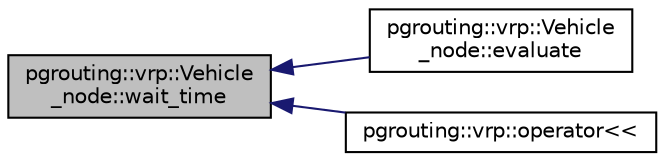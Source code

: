 digraph "pgrouting::vrp::Vehicle_node::wait_time"
{
  edge [fontname="Helvetica",fontsize="10",labelfontname="Helvetica",labelfontsize="10"];
  node [fontname="Helvetica",fontsize="10",shape=record];
  rankdir="LR";
  Node821 [label="pgrouting::vrp::Vehicle\l_node::wait_time",height=0.2,width=0.4,color="black", fillcolor="grey75", style="filled", fontcolor="black"];
  Node821 -> Node822 [dir="back",color="midnightblue",fontsize="10",style="solid",fontname="Helvetica"];
  Node822 [label="pgrouting::vrp::Vehicle\l_node::evaluate",height=0.2,width=0.4,color="black", fillcolor="white", style="filled",URL="$classpgrouting_1_1vrp_1_1Vehicle__node.html#ae31aa1d703cda83218f673c0a9a21340"];
  Node821 -> Node823 [dir="back",color="midnightblue",fontsize="10",style="solid",fontname="Helvetica"];
  Node823 [label="pgrouting::vrp::operator\<\<",height=0.2,width=0.4,color="black", fillcolor="white", style="filled",URL="$namespacepgrouting_1_1vrp.html#ae1e6219461754c35aa23e53c6dc3e6bb"];
}
